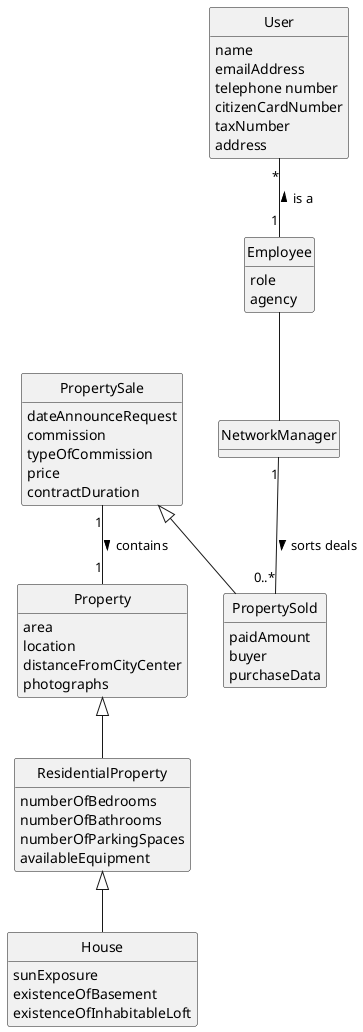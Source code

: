 @startuml
skinparam monochrome true
skinparam packageStyle rectangle
skinparam shadowing false

'left to right direction

skinparam classAttributeIconSize 0

hide circle
hide methods

'title Domain Model

class Employee {
    role
    agency
}

class User {
name
emailAddress
telephone number
citizenCardNumber
taxNumber
address
}


class NetworkManager{

}

class PropertySold {
paidAmount
buyer
purchaseData
}

class PropertySale{
    dateAnnounceRequest
    commission
    typeOfCommission
    price
    contractDuration
}

class Property{
    area
    location
    distanceFromCityCenter
    photographs
}

class ResidentialProperty{
numberOfBedrooms
numberOfBathrooms
numberOfParkingSpaces
availableEquipment
}

class House{
sunExposure
existenceOfBasement
existenceOfInhabitableLoft
}


User "*"--"1" Employee: is a <

Employee -- NetworkManager

ResidentialProperty <|-- House
Property <|-- ResidentialProperty

PropertySale"1" -- "1" Property: contains >
NetworkManager"1" -- "0..*" PropertySold: sorts deals >

PropertySale <|-- PropertySold



@enduml